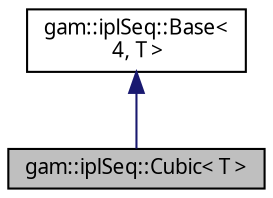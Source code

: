 digraph "gam::iplSeq::Cubic&lt; T &gt;"
{
 // LATEX_PDF_SIZE
  bgcolor="transparent";
  edge [fontname="FreeSans.ttf",fontsize="10",labelfontname="FreeSans.ttf",labelfontsize="10"];
  node [fontname="FreeSans.ttf",fontsize="10",shape=record];
  Node1 [label="gam::iplSeq::Cubic\< T \>",height=0.2,width=0.4,color="black", fillcolor="grey75", style="filled", fontcolor="black",tooltip="Cubic sequence interpolation strategy."];
  Node2 -> Node1 [dir="back",color="midnightblue",fontsize="10",style="solid",fontname="FreeSans.ttf"];
  Node2 [label="gam::iplSeq::Base\<\l 4, T \>",height=0.2,width=0.4,color="black",URL="$structgam_1_1ipl_seq_1_1_base.html",tooltip=" "];
}
